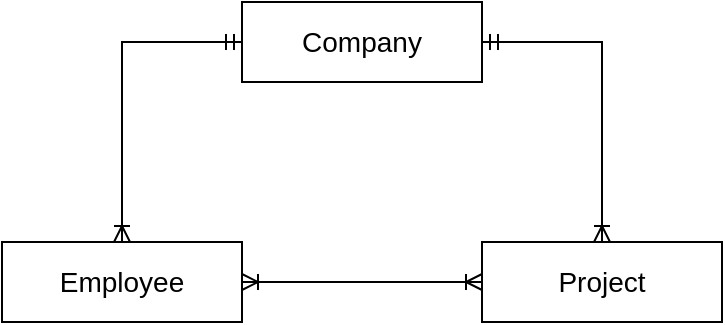 <mxfile version="15.4.0" type="device"><diagram id="R2lEEEUBdFMjLlhIrx00" name="Page-1"><mxGraphModel dx="981" dy="526" grid="1" gridSize="10" guides="1" tooltips="1" connect="1" arrows="1" fold="1" page="1" pageScale="1" pageWidth="850" pageHeight="1100" math="0" shadow="0" extFonts="Permanent Marker^https://fonts.googleapis.com/css?family=Permanent+Marker"><root><mxCell id="0"/><mxCell id="1" parent="0"/><mxCell id="b0_8tdm1Ns87K3Vn7Zfm-1" value="Company" style="whiteSpace=wrap;html=1;align=center;fontSize=14;" vertex="1" parent="1"><mxGeometry x="280" y="200" width="120" height="40" as="geometry"/></mxCell><mxCell id="b0_8tdm1Ns87K3Vn7Zfm-3" value="Project" style="whiteSpace=wrap;html=1;align=center;fontSize=14;" vertex="1" parent="1"><mxGeometry x="400" y="320" width="120" height="40" as="geometry"/></mxCell><mxCell id="b0_8tdm1Ns87K3Vn7Zfm-4" value="Employee" style="whiteSpace=wrap;html=1;align=center;fontSize=14;" vertex="1" parent="1"><mxGeometry x="160" y="320" width="120" height="40" as="geometry"/></mxCell><mxCell id="b0_8tdm1Ns87K3Vn7Zfm-5" value="" style="fontSize=12;html=1;endArrow=ERoneToMany;startArrow=ERoneToMany;rounded=0;entryX=0;entryY=0.5;entryDx=0;entryDy=0;exitX=1;exitY=0.5;exitDx=0;exitDy=0;" edge="1" parent="1" source="b0_8tdm1Ns87K3Vn7Zfm-4" target="b0_8tdm1Ns87K3Vn7Zfm-3"><mxGeometry width="100" height="100" relative="1" as="geometry"><mxPoint x="180" y="710" as="sourcePoint"/><mxPoint x="360" y="570" as="targetPoint"/></mxGeometry></mxCell><mxCell id="b0_8tdm1Ns87K3Vn7Zfm-6" value="" style="fontSize=12;html=1;endArrow=ERoneToMany;startArrow=ERmandOne;rounded=0;entryX=0.5;entryY=0;entryDx=0;entryDy=0;exitX=0;exitY=0.5;exitDx=0;exitDy=0;" edge="1" parent="1" source="b0_8tdm1Ns87K3Vn7Zfm-1" target="b0_8tdm1Ns87K3Vn7Zfm-4"><mxGeometry width="100" height="100" relative="1" as="geometry"><mxPoint x="350" y="520" as="sourcePoint"/><mxPoint x="450" y="420" as="targetPoint"/><Array as="points"><mxPoint x="220" y="220"/></Array></mxGeometry></mxCell><mxCell id="b0_8tdm1Ns87K3Vn7Zfm-7" value="" style="fontSize=12;html=1;endArrow=ERoneToMany;startArrow=ERmandOne;rounded=0;entryX=0.5;entryY=0;entryDx=0;entryDy=0;exitX=1;exitY=0.5;exitDx=0;exitDy=0;" edge="1" parent="1" source="b0_8tdm1Ns87K3Vn7Zfm-1" target="b0_8tdm1Ns87K3Vn7Zfm-3"><mxGeometry width="100" height="100" relative="1" as="geometry"><mxPoint x="390" y="550" as="sourcePoint"/><mxPoint x="490" y="450" as="targetPoint"/><Array as="points"><mxPoint x="460" y="220"/></Array></mxGeometry></mxCell></root></mxGraphModel></diagram></mxfile>